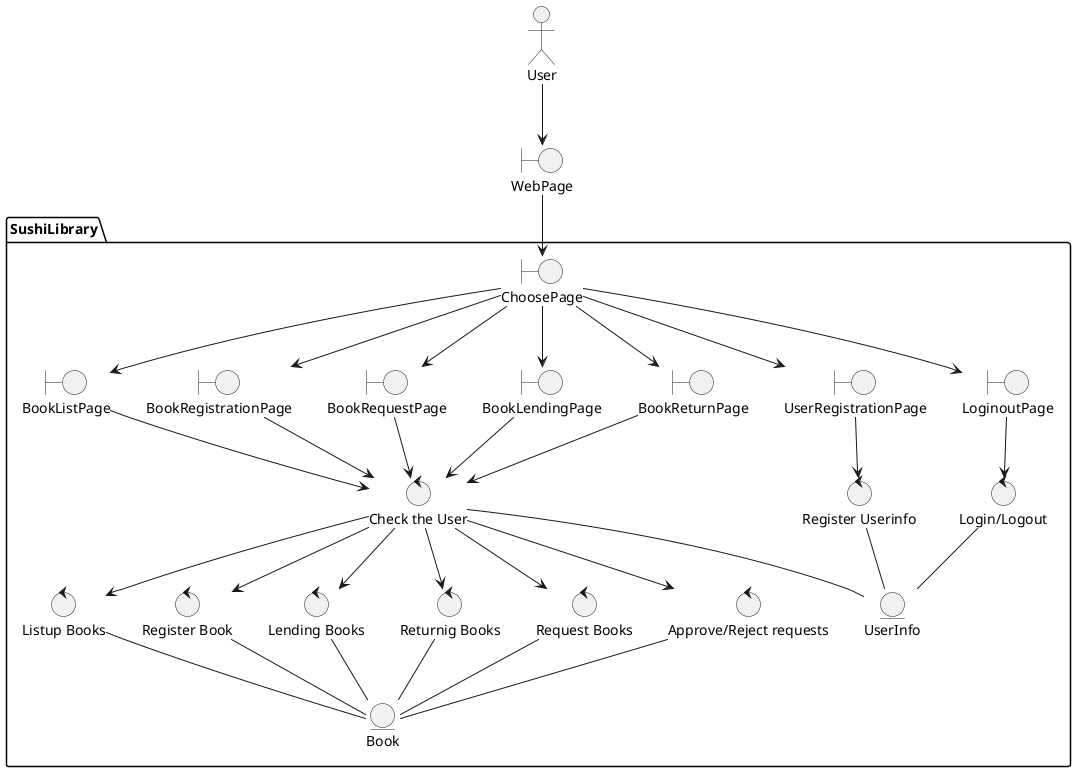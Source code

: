 @startuml

actor User
boundary WebPage

package SushiLibrary{
    boundary ChoosePage
    boundary BookListPage
    boundary BookRegistrationPage
    boundary BookRequestPage
    boundary BookLendingPage
    boundary BookReturnPage
    boundary UserRegistrationPage
    boundary LoginoutPage

    control "Listup Books" as ListB
    control "Register Book" as RegB
    control "Lending Books" as LendB
    control "Returnig Books" as RetB
    control "Request Books" as ReqB 
    control "Approve/Reject requests" as AprvRejReq
    control "Register Userinfo" as RegUser
    control "Login/Logout" as Loginout
    control "Check the User" as CheckUser

    entity Book
    entity UserInfo

}

User --> WebPage
WebPage --> ChoosePage

ChoosePage --> BookListPage
ChoosePage --> BookRegistrationPage
ChoosePage --> BookRequestPage
ChoosePage --> BookLendingPage
ChoosePage --> BookReturnPage
ChoosePage --> UserRegistrationPage
ChoosePage --> LoginoutPage

BookListPage --> CheckUser
BookRegistrationPage --> CheckUser
BookLendingPage --> CheckUser
BookReturnPage --> CheckUser
BookRequestPage --> CheckUser
UserRegistrationPage --> RegUser
LoginoutPage --> Loginout

CheckUser --> ListB
CheckUser --> RegB
CheckUser --> LendB
CheckUser --> RetB
CheckUser --> ReqB
CheckUser --> AprvRejReq

ListB -- Book
RegB -- Book
LendB -- Book
RetB -- Book
ReqB -- Book
AprvRejReq -- Book
RegUser -- UserInfo
Loginout -- UserInfo
CheckUser -- UserInfo

@enduml